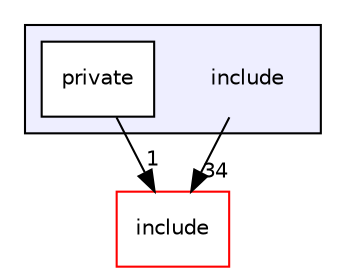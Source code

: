 digraph "include" {
  compound=true
  node [ fontsize="10", fontname="Helvetica"];
  edge [ labelfontsize="10", labelfontname="Helvetica"];
  subgraph clusterdir_d44c64559bbebec7f509842c48db8b23 {
    graph [ bgcolor="#eeeeff", pencolor="black", label="" URL="dir_d44c64559bbebec7f509842c48db8b23.html"];
    dir_d44c64559bbebec7f509842c48db8b23 [shape=plaintext label="include"];
  dir_4bd6cd521a56a9f4d924ab2d33a9895d [shape=box label="private" fillcolor="white" style="filled" URL="dir_4bd6cd521a56a9f4d924ab2d33a9895d.html"];
  }
  dir_879148de9d93c2e149721d7ac0bf02dd [shape=box label="include" fillcolor="white" style="filled" color="red" URL="dir_879148de9d93c2e149721d7ac0bf02dd.html"];
  dir_4bd6cd521a56a9f4d924ab2d33a9895d->dir_879148de9d93c2e149721d7ac0bf02dd [headlabel="1", labeldistance=1.5 headhref="dir_000002_000000.html"];
  dir_d44c64559bbebec7f509842c48db8b23->dir_879148de9d93c2e149721d7ac0bf02dd [headlabel="34", labeldistance=1.5 headhref="dir_000001_000000.html"];
}
